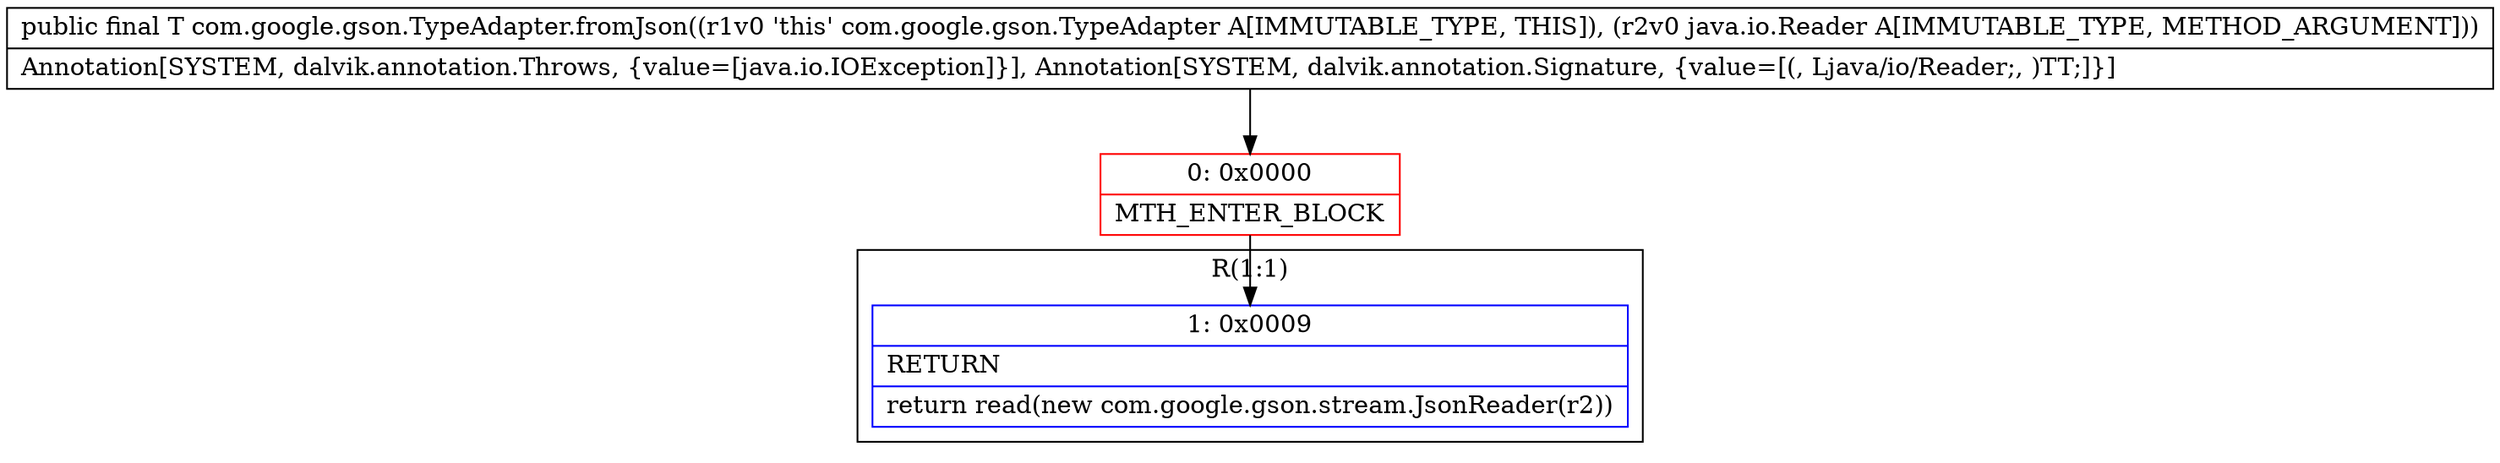 digraph "CFG forcom.google.gson.TypeAdapter.fromJson(Ljava\/io\/Reader;)Ljava\/lang\/Object;" {
subgraph cluster_Region_329038801 {
label = "R(1:1)";
node [shape=record,color=blue];
Node_1 [shape=record,label="{1\:\ 0x0009|RETURN\l|return read(new com.google.gson.stream.JsonReader(r2))\l}"];
}
Node_0 [shape=record,color=red,label="{0\:\ 0x0000|MTH_ENTER_BLOCK\l}"];
MethodNode[shape=record,label="{public final T com.google.gson.TypeAdapter.fromJson((r1v0 'this' com.google.gson.TypeAdapter A[IMMUTABLE_TYPE, THIS]), (r2v0 java.io.Reader A[IMMUTABLE_TYPE, METHOD_ARGUMENT]))  | Annotation[SYSTEM, dalvik.annotation.Throws, \{value=[java.io.IOException]\}], Annotation[SYSTEM, dalvik.annotation.Signature, \{value=[(, Ljava\/io\/Reader;, )TT;]\}]\l}"];
MethodNode -> Node_0;
Node_0 -> Node_1;
}

